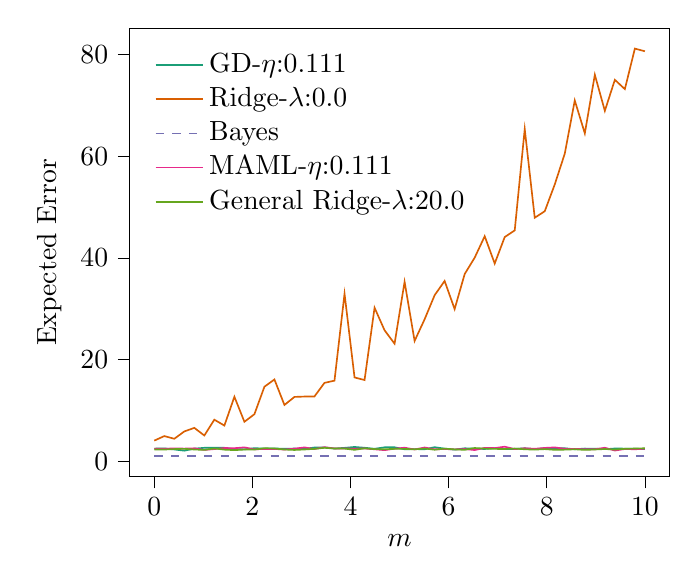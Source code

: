 % This file was created with tikzplotlib v0.10.1.
\begin{tikzpicture}

\definecolor{chocolate217952}{RGB}{217,95,2}
\definecolor{darkcyan27158119}{RGB}{27,158,119}
\definecolor{darkgray176}{RGB}{176,176,176}
\definecolor{deeppink23141138}{RGB}{231,41,138}
\definecolor{lightslategray117112179}{RGB}{117,112,179}
\definecolor{olivedrab10216630}{RGB}{102,166,30}

\begin{axis}[
legend cell align={left},
legend style={
  fill opacity=0.8,
  draw opacity=1,
  text opacity=1,
  at={(0.03,0.97)},
  anchor=north west,
  draw=none
},
tick align=outside,
tick pos=left,
x grid style={darkgray176},
xlabel={\(\displaystyle m\)},
xmin=-0.5, xmax=10.5,
xtick style={color=black},
y grid style={darkgray176},
ylabel={Expected Error},
ymin=-3.009, ymax=85.194,
ytick style={color=black}
]
\addplot [semithick, darkcyan27158119]
table {%
0 2.486
0.204 2.536
0.408 2.32
0.612 2.079
0.816 2.482
1.02 2.644
1.224 2.65
1.429 2.645
1.633 2.392
1.837 2.341
2.041 2.576
2.245 2.492
2.449 2.524
2.653 2.454
2.857 2.5
3.061 2.44
3.265 2.705
3.469 2.73
3.673 2.502
3.878 2.638
4.082 2.812
4.286 2.658
4.49 2.452
4.694 2.741
4.898 2.746
5.102 2.357
5.306 2.394
5.51 2.351
5.714 2.768
5.918 2.488
6.122 2.281
6.327 2.553
6.531 2.484
6.735 2.413
6.939 2.581
7.143 2.412
7.347 2.429
7.551 2.558
7.755 2.377
7.959 2.557
8.163 2.577
8.367 2.553
8.571 2.363
8.776 2.495
8.98 2.482
9.184 2.381
9.388 2.508
9.592 2.49
9.796 2.483
10 2.379
};
\addlegendentry{GD-$\eta$:0.111}
\addplot [semithick, chocolate217952]
table {%
0 4.06
0.204 4.955
0.408 4.424
0.612 5.867
0.816 6.57
1.02 5.065
1.224 8.18
1.429 7.022
1.633 12.692
1.837 7.77
2.041 9.258
2.245 14.665
2.449 16.088
2.653 11.076
2.857 12.655
3.061 12.729
3.265 12.754
3.469 15.424
3.673 15.857
3.878 32.957
4.082 16.486
4.286 15.982
4.49 30.204
4.694 25.766
4.898 23.131
5.102 35.303
5.306 23.668
5.51 27.926
5.714 32.661
5.918 35.467
6.122 29.941
6.327 36.835
6.531 40.058
6.735 44.27
6.939 38.901
7.143 44.108
7.347 45.412
7.551 65.358
7.755 47.912
7.959 49.185
8.163 54.461
8.367 60.513
8.571 70.982
8.776 64.509
8.98 76.037
9.184 68.94
9.388 75.044
9.592 73.213
9.796 81.184
10 80.659
};
\addlegendentry{Ridge-$\lambda$:0.0}
\addplot [semithick, lightslategray117112179, dashed]
table {%
0 1.0
0.204 1.0
0.408 1.0
0.612 1.0
0.816 1.0
1.02 1.0
1.224 1.0
1.429 1.0
1.633 1.0
1.837 1.0
2.041 1.0
2.245 1.0
2.449 1.0
2.653 1.0
2.857 1.0
3.061 1.0
3.265 1.0
3.469 1.0
3.673 1.0
3.878 1.0
4.082 1.0
4.286 1.0
4.49 1.0
4.694 1.0
4.898 1.0
5.102 1.0
5.306 1.0
5.51 1.0
5.714 1.0
5.918 1.0
6.122 1.0
6.327 1.0
6.531 1.0
6.735 1.0
6.939 1.0
7.143 1.0
7.347 1.0
7.551 1.0
7.755 1.0
7.959 1.0
8.163 1.0
8.367 1.0
8.571 1.0
8.776 1.0
8.98 1.0
9.184 1.0
9.388 1.0
9.592 1.0
9.796 1.0
10 1.0
};
\addlegendentry{Bayes}
\addplot [semithick, deeppink23141138]
table {%
0 2.448
0.204 2.461
0.408 2.526
0.612 2.49
0.816 2.548
1.02 2.232
1.224 2.394
1.429 2.604
1.633 2.572
1.837 2.729
2.041 2.346
2.245 2.417
2.449 2.419
2.653 2.301
2.857 2.484
3.061 2.723
3.265 2.413
3.469 2.77
3.673 2.524
3.878 2.516
4.082 2.475
4.286 2.512
4.49 2.355
4.694 2.187
4.898 2.47
5.102 2.667
5.306 2.321
5.51 2.708
5.714 2.351
5.918 2.403
6.122 2.335
6.327 2.404
6.531 2.206
6.735 2.634
6.939 2.589
7.143 2.864
7.347 2.394
7.551 2.559
7.755 2.453
7.959 2.624
8.163 2.726
8.367 2.453
8.571 2.425
8.776 2.371
8.98 2.367
9.184 2.656
9.388 2.107
9.592 2.413
9.796 2.356
10 2.469
};
\addlegendentry{MAML-$\eta$:0.111}
\addplot [semithick, olivedrab10216630]
table {%
0 2.328
0.204 2.308
0.408 2.394
0.612 2.445
0.816 2.308
1.02 2.233
1.224 2.523
1.429 2.282
1.633 2.192
1.837 2.298
2.041 2.302
2.245 2.564
2.449 2.51
2.653 2.307
2.857 2.222
3.061 2.316
3.265 2.438
3.469 2.645
3.673 2.504
3.878 2.492
4.082 2.247
4.286 2.542
4.49 2.391
4.694 2.36
4.898 2.437
5.102 2.436
5.306 2.342
5.51 2.502
5.714 2.269
5.918 2.486
6.122 2.337
6.327 2.245
6.531 2.607
6.735 2.493
6.939 2.431
7.143 2.417
7.347 2.502
7.551 2.354
7.755 2.29
7.959 2.386
8.163 2.249
8.367 2.282
8.571 2.353
8.776 2.233
8.98 2.314
9.184 2.407
9.388 2.304
9.592 2.45
9.796 2.504
10 2.557
};
\addlegendentry{General Ridge-$\lambda$:20.0}
\end{axis}

\end{tikzpicture}
